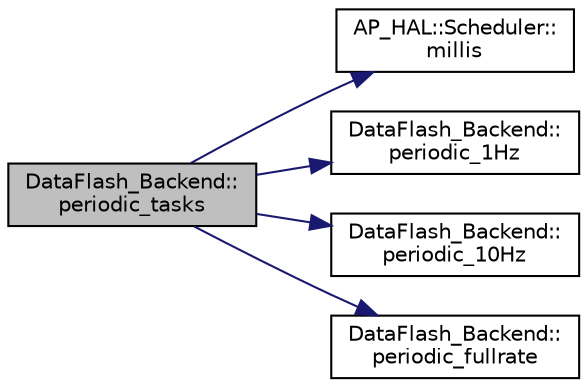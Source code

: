 digraph "DataFlash_Backend::periodic_tasks"
{
 // INTERACTIVE_SVG=YES
  edge [fontname="Helvetica",fontsize="10",labelfontname="Helvetica",labelfontsize="10"];
  node [fontname="Helvetica",fontsize="10",shape=record];
  rankdir="LR";
  Node1 [label="DataFlash_Backend::\lperiodic_tasks",height=0.2,width=0.4,color="black", fillcolor="grey75", style="filled", fontcolor="black"];
  Node1 -> Node2 [color="midnightblue",fontsize="10",style="solid",fontname="Helvetica"];
  Node2 [label="AP_HAL::Scheduler::\lmillis",height=0.2,width=0.4,color="black", fillcolor="white", style="filled",URL="$classAP__HAL_1_1Scheduler.html#a26b68339fc68a562d8d3a1238d0ec8c1"];
  Node1 -> Node3 [color="midnightblue",fontsize="10",style="solid",fontname="Helvetica"];
  Node3 [label="DataFlash_Backend::\lperiodic_1Hz",height=0.2,width=0.4,color="black", fillcolor="white", style="filled",URL="$classDataFlash__Backend.html#ac66f43764a2dc672115f7a103dfc9984"];
  Node1 -> Node4 [color="midnightblue",fontsize="10",style="solid",fontname="Helvetica"];
  Node4 [label="DataFlash_Backend::\lperiodic_10Hz",height=0.2,width=0.4,color="black", fillcolor="white", style="filled",URL="$classDataFlash__Backend.html#abd4c3d03fd48a758dc04dbcb5896c021"];
  Node1 -> Node5 [color="midnightblue",fontsize="10",style="solid",fontname="Helvetica"];
  Node5 [label="DataFlash_Backend::\lperiodic_fullrate",height=0.2,width=0.4,color="black", fillcolor="white", style="filled",URL="$classDataFlash__Backend.html#aea3688488241ec3a37149a4da813c6bf"];
}
